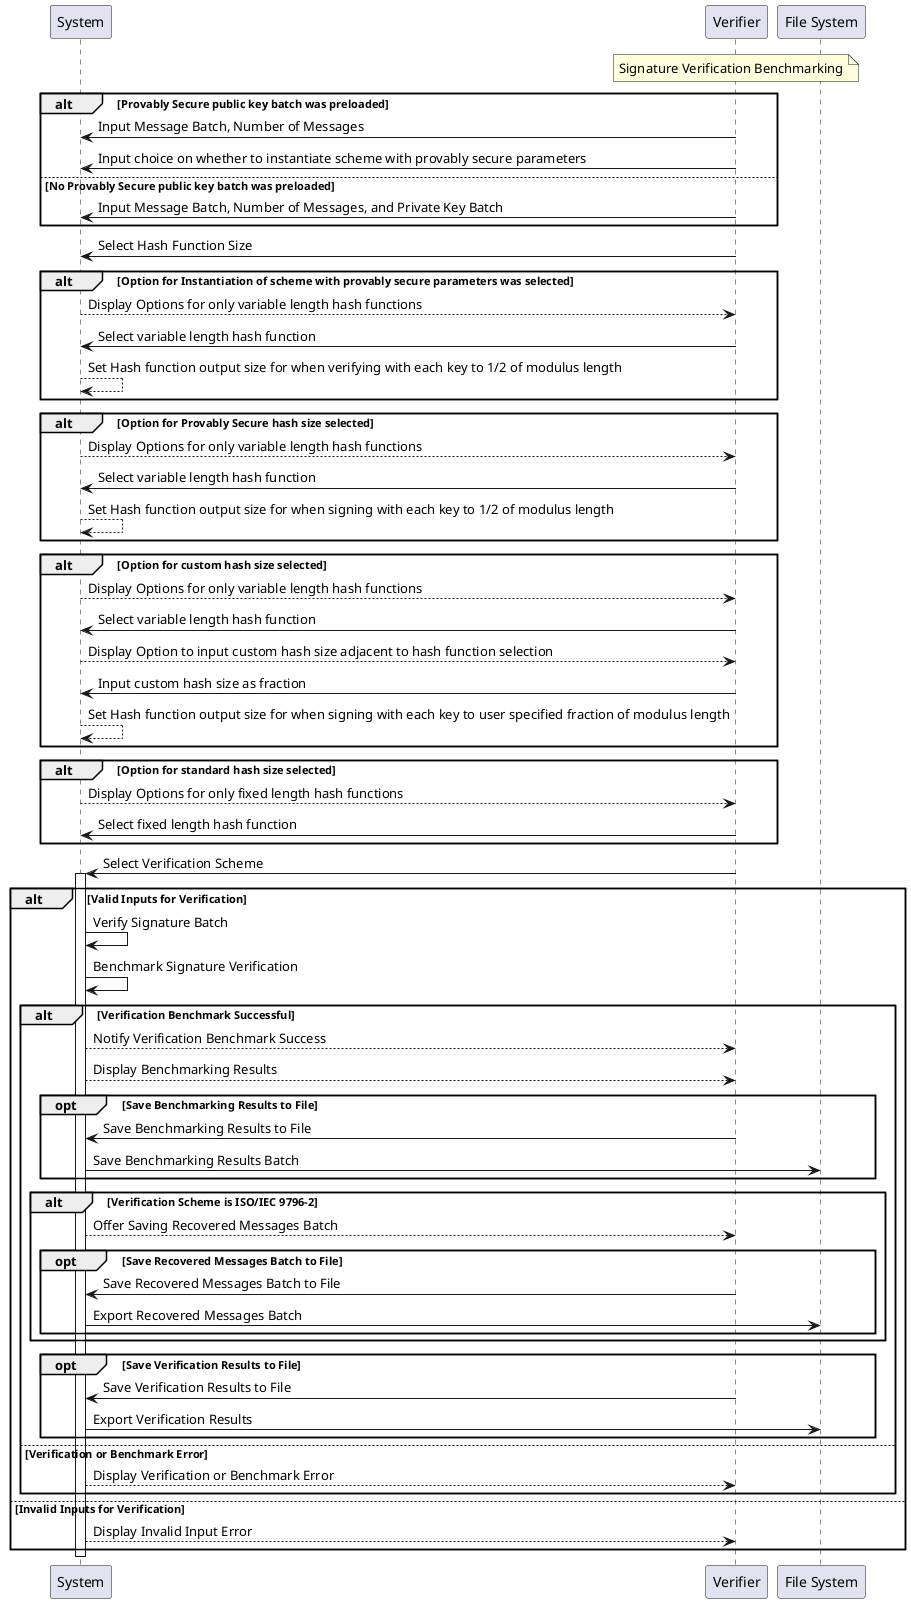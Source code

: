 @startuml

participant "System" as Sys
participant "Verifier" as V
participant "File System" as FS

note over V: Signature Verification Benchmarking
alt Provably Secure public key batch was preloaded
  V -> Sys: Input Message Batch, Number of Messages
  V -> Sys: Input choice on whether to instantiate scheme with provably secure parameters
else No Provably Secure public key batch was preloaded
  V -> Sys: Input Message Batch, Number of Messages, and Private Key Batch
end alt
V -> Sys: Select Hash Function Size
alt Option for Instantiation of scheme with provably secure parameters was selected
  Sys --> V: Display Options for only variable length hash functions
  V -> Sys: Select variable length hash function
  Sys --> Sys: Set Hash function output size for when verifying with each key to 1/2 of modulus length
end alt
alt Option for Provably Secure hash size selected
  Sys --> V: Display Options for only variable length hash functions
  V -> Sys: Select variable length hash function
  Sys --> Sys: Set Hash function output size for when signing with each key to 1/2 of modulus length
end alt
alt Option for custom hash size selected
  Sys --> V: Display Options for only variable length hash functions
  V -> Sys: Select variable length hash function
  Sys --> V: Display Option to input custom hash size adjacent to hash function selection
  V -> Sys: Input custom hash size as fraction
  Sys --> Sys: Set Hash function output size for when signing with each key to user specified fraction of modulus length
end alt
alt Option for standard hash size selected
  Sys --> V: Display Options for only fixed length hash functions
  V -> Sys: Select fixed length hash function
end alt
V -> Sys: Select Verification Scheme
activate Sys

alt Valid Inputs for Verification
    Sys -> Sys: Verify Signature Batch
    Sys -> Sys: Benchmark Signature Verification
    alt Verification Benchmark Successful
        Sys --> V: Notify Verification Benchmark Success
        Sys --> V: Display Benchmarking Results
        opt Save Benchmarking Results to File
            V -> Sys: Save Benchmarking Results to File
            Sys -> FS: Save Benchmarking Results Batch
        end opt
        alt Verification Scheme is ISO/IEC 9796-2
            Sys --> V: Offer Saving Recovered Messages Batch
            opt Save Recovered Messages Batch to File
                V -> Sys: Save Recovered Messages Batch to File
                Sys -> FS: Export Recovered Messages Batch
            end opt
        end alt
        opt Save Verification Results to File
            V -> Sys: Save Verification Results to File
            Sys -> FS: Export Verification Results
        end opt
    else Verification or Benchmark Error
        Sys --> V: Display Verification or Benchmark Error
    end alt
else Invalid Inputs for Verification
    Sys --> V: Display Invalid Input Error
end alt
deactivate Sys

@enduml
